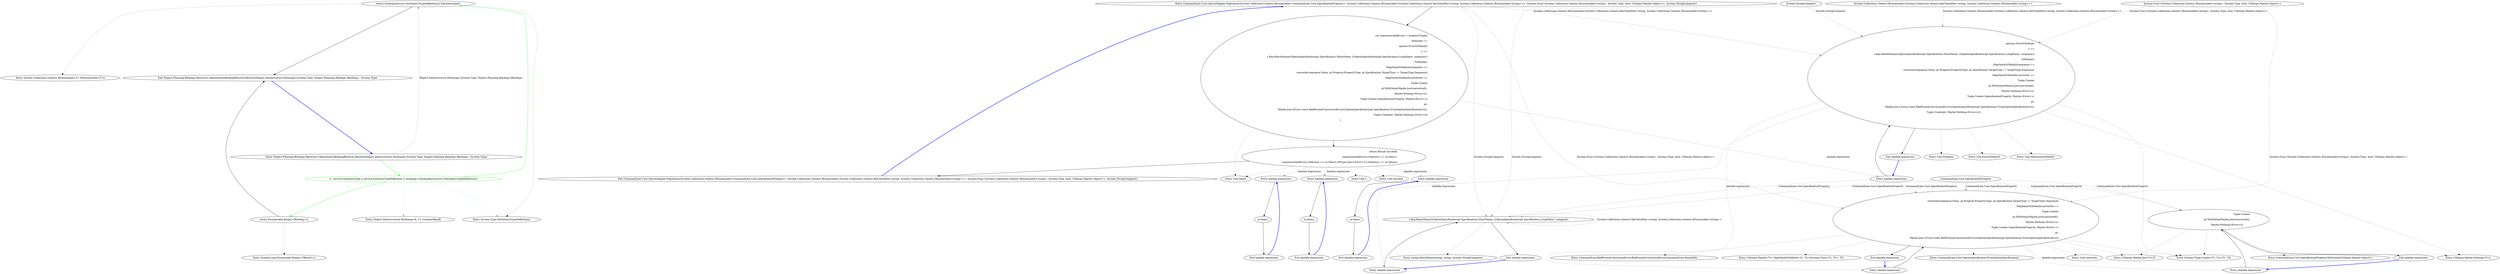 digraph  {
m0_8 [cluster="System.Collections.Generic.IEnumerable<T>.ToEnumerable<T>()", file="OpenGenericBindingResolver.cs", label="Entry System.Collections.Generic.IEnumerable<T>.ToEnumerable<T>()", span="40-40"];
m0_5 [cluster="System.Type.GetGenericTypeDefinition()", file="OpenGenericBindingResolver.cs", label="Entry System.Type.GetGenericTypeDefinition()", span="0-0"];
m0_0 [cluster="Ninject.Planning.Bindings.Resolvers.OpenGenericBindingResolver.Resolve(Ninject.Infrastructure.Multimap<System.Type, Ninject.Planning.Bindings.IBinding>, System.Type)", file="OpenGenericBindingResolver.cs", label="Entry Ninject.Planning.Bindings.Resolvers.OpenGenericBindingResolver.Resolve(Ninject.Infrastructure.Multimap<System.Type, Ninject.Planning.Bindings.IBinding>, System.Type)", span="32-32"];
m0_1 [cluster="Ninject.Planning.Bindings.Resolvers.OpenGenericBindingResolver.Resolve(Ninject.Infrastructure.Multimap<System.Type, Ninject.Planning.Bindings.IBinding>, System.Type)", color=green, community=0, file="OpenGenericBindingResolver.cs", label="2: !service.IsGenericType || service.IsGenericTypeDefinition || !bindings.ContainsKey(service.GetGenericTypeDefinition())", span="34-34"];
m0_3 [cluster="Ninject.Planning.Bindings.Resolvers.OpenGenericBindingResolver.Resolve(Ninject.Infrastructure.Multimap<System.Type, Ninject.Planning.Bindings.IBinding>, System.Type)", file="OpenGenericBindingResolver.cs", label="return bindings[service.GetGenericTypeDefinition()].ToEnumerable();", span="37-37"];
m0_2 [cluster="Ninject.Planning.Bindings.Resolvers.OpenGenericBindingResolver.Resolve(Ninject.Infrastructure.Multimap<System.Type, Ninject.Planning.Bindings.IBinding>, System.Type)", file="OpenGenericBindingResolver.cs", label="return Enumerable.Empty<IBinding>();", span="35-35"];
m0_4 [cluster="Ninject.Planning.Bindings.Resolvers.OpenGenericBindingResolver.Resolve(Ninject.Infrastructure.Multimap<System.Type, Ninject.Planning.Bindings.IBinding>, System.Type)", file="OpenGenericBindingResolver.cs", label="Exit Ninject.Planning.Bindings.Resolvers.OpenGenericBindingResolver.Resolve(Ninject.Infrastructure.Multimap<System.Type, Ninject.Planning.Bindings.IBinding>, System.Type)", span="32-32"];
m0_6 [cluster="Ninject.Infrastructure.Multimap<K, V>.ContainsKey(K)", file="OpenGenericBindingResolver.cs", label="Entry Ninject.Infrastructure.Multimap<K, V>.ContainsKey(K)", span="113-113"];
m0_7 [cluster="System.Linq.Enumerable.Empty<TResult>()", file="OpenGenericBindingResolver.cs", label="Entry System.Linq.Enumerable.Empty<TResult>()", span="0-0"];
m1_11 [cluster="Unk.ToMaybe", file="ResolutionExtensions.cs", label="Entry Unk.ToMaybe", span=""];
m1_13 [cluster="System.Tuple.Create<T1, T2>(T1, T2)", file="ResolutionExtensions.cs", label="Entry System.Tuple.Create<T1, T2>(T1, T2)", span="0-0"];
m1_30 [cluster="CommandLine.Core.SpecificationProperty.WithValue(CSharpx.Maybe<object>)", file="ResolutionExtensions.cs", label="Entry CommandLine.Core.SpecificationProperty.WithValue(CSharpx.Maybe<object>)", span="18-18"];
m1_5 [cluster="Unk.>", file="ResolutionExtensions.cs", label="Entry Unk.>", span=""];
m1_24 [cluster="CommandLine.Core.OptionSpecification.FromOptionSpecification()", file="ResolutionExtensions.cs", label="Entry CommandLine.Core.OptionSpecification.FromOptionSpecification()", span="15-15"];
m1_22 [cluster="Unk.converter", file="ResolutionExtensions.cs", label="Entry Unk.converter", span=""];
m1_25 [cluster="CSharpx.Maybe.Just<T>(T)", file="ResolutionExtensions.cs", label="Entry CSharpx.Maybe.Just<T>(T)", span="124-124"];
m1_0 [cluster="CommandLine.Core.OptionMapper.MapValues(System.Collections.Generic.IEnumerable<CommandLine.Core.SpecificationProperty>, System.Collections.Generic.IEnumerable<System.Collections.Generic.KeyValuePair<string, System.Collections.Generic.IEnumerable<string>>>, System.Func<System.Collections.Generic.IEnumerable<string>, System.Type, bool, CSharpx.Maybe<object>>, System.StringComparer)", file="ResolutionExtensions.cs", label="Entry CommandLine.Core.OptionMapper.MapValues(System.Collections.Generic.IEnumerable<CommandLine.Core.SpecificationProperty>, System.Collections.Generic.IEnumerable<System.Collections.Generic.KeyValuePair<string, System.Collections.Generic.IEnumerable<string>>>, System.Func<System.Collections.Generic.IEnumerable<string>, System.Type, bool, CSharpx.Maybe<object>>, System.StringComparer)", span="14-14"];
m1_1 [cluster="CommandLine.Core.OptionMapper.MapValues(System.Collections.Generic.IEnumerable<CommandLine.Core.SpecificationProperty>, System.Collections.Generic.IEnumerable<System.Collections.Generic.KeyValuePair<string, System.Collections.Generic.IEnumerable<string>>>, System.Func<System.Collections.Generic.IEnumerable<string>, System.Type, bool, CSharpx.Maybe<object>>, System.StringComparer)", file="ResolutionExtensions.cs", label="var sequencesAndErrors = propertyTuples\r\n                .Select(pt =>\r\n                    options.FirstOrDefault(\r\n                            s =>\r\n                            s.Key.MatchName(((OptionSpecification)pt.Specification).ShortName, ((OptionSpecification)pt.Specification).LongName, comparer))\r\n                               .ToMaybe()\r\n                               .MapValueOrDefault(sequence =>\r\n                                    converter(sequence.Value, pt.Property.PropertyType, pt.Specification.TargetType != TargetType.Sequence)\r\n                                    .MapValueOrDefault(converted =>\r\n                                            Tuple.Create(\r\n                                                pt.WithValue(Maybe.Just(converted)),\r\n                                                Maybe.Nothing<Error>()),\r\n                                            Tuple.Create<SpecificationProperty, Maybe<Error>>(\r\n                                                pt,\r\n                                                Maybe.Just<Error>(new BadFormatConversionError(((OptionSpecification)pt.Specification).FromOptionSpecification())))),\r\n                                Tuple.Create(pt, Maybe.Nothing<Error>()))\r\n                )", span="20-36"];
m1_2 [cluster="CommandLine.Core.OptionMapper.MapValues(System.Collections.Generic.IEnumerable<CommandLine.Core.SpecificationProperty>, System.Collections.Generic.IEnumerable<System.Collections.Generic.KeyValuePair<string, System.Collections.Generic.IEnumerable<string>>>, System.Func<System.Collections.Generic.IEnumerable<string>, System.Type, bool, CSharpx.Maybe<object>>, System.StringComparer)", file="ResolutionExtensions.cs", label="return Result.Succeed(\r\n                sequencesAndErrors.Select(se => se.Item1),\r\n                sequencesAndErrors.Select(se => se.Item2).OfType<Just<Error>>().Select(se => se.Value));", span="37-39"];
m1_3 [cluster="CommandLine.Core.OptionMapper.MapValues(System.Collections.Generic.IEnumerable<CommandLine.Core.SpecificationProperty>, System.Collections.Generic.IEnumerable<System.Collections.Generic.KeyValuePair<string, System.Collections.Generic.IEnumerable<string>>>, System.Func<System.Collections.Generic.IEnumerable<string>, System.Type, bool, CSharpx.Maybe<object>>, System.StringComparer)", file="ResolutionExtensions.cs", label="Exit CommandLine.Core.OptionMapper.MapValues(System.Collections.Generic.IEnumerable<CommandLine.Core.SpecificationProperty>, System.Collections.Generic.IEnumerable<System.Collections.Generic.KeyValuePair<string, System.Collections.Generic.IEnumerable<string>>>, System.Func<System.Collections.Generic.IEnumerable<string>, System.Type, bool, CSharpx.Maybe<object>>, System.StringComparer)", span="14-14"];
m1_18 [cluster="string.MatchName(string, string, System.StringComparer)", file="ResolutionExtensions.cs", label="Entry string.MatchName(string, string, System.StringComparer)", span="8-8"];
m1_23 [cluster="CommandLine.BadFormatConversionError.BadFormatConversionError(CommandLine.NameInfo)", file="ResolutionExtensions.cs", label="Entry CommandLine.BadFormatConversionError.BadFormatConversionError(CommandLine.NameInfo)", span="349-349"];
m1_26 [cluster="CSharpx.Maybe<T1>.MapValueOrDefault<T1, T2>(System.Func<T1, T2>, T2)", file="ResolutionExtensions.cs", label="Entry CSharpx.Maybe<T1>.MapValueOrDefault<T1, T2>(System.Func<T1, T2>, T2)", span="377-377"];
m1_6 [cluster="Unk.Succeed", file="ResolutionExtensions.cs", label="Entry Unk.Succeed", span=""];
m1_27 [cluster="lambda expression", file="ResolutionExtensions.cs", label="Entry lambda expression", span="28-31"];
m1_8 [cluster="lambda expression", file="ResolutionExtensions.cs", label="options.FirstOrDefault(\r\n                            s =>\r\n                            s.Key.MatchName(((OptionSpecification)pt.Specification).ShortName, ((OptionSpecification)pt.Specification).LongName, comparer))\r\n                               .ToMaybe()\r\n                               .MapValueOrDefault(sequence =>\r\n                                    converter(sequence.Value, pt.Property.PropertyType, pt.Specification.TargetType != TargetType.Sequence)\r\n                                    .MapValueOrDefault(converted =>\r\n                                            Tuple.Create(\r\n                                                pt.WithValue(Maybe.Just(converted)),\r\n                                                Maybe.Nothing<Error>()),\r\n                                            Tuple.Create<SpecificationProperty, Maybe<Error>>(\r\n                                                pt,\r\n                                                Maybe.Just<Error>(new BadFormatConversionError(((OptionSpecification)pt.Specification).FromOptionSpecification())))),\r\n                                Tuple.Create(pt, Maybe.Nothing<Error>()))", span="22-35"];
m1_16 [cluster="lambda expression", file="ResolutionExtensions.cs", label="s.Key.MatchName(((OptionSpecification)pt.Specification).ShortName, ((OptionSpecification)pt.Specification).LongName, comparer)", span="24-24"];
m1_20 [cluster="lambda expression", file="ResolutionExtensions.cs", label="converter(sequence.Value, pt.Property.PropertyType, pt.Specification.TargetType != TargetType.Sequence)\r\n                                    .MapValueOrDefault(converted =>\r\n                                            Tuple.Create(\r\n                                                pt.WithValue(Maybe.Just(converted)),\r\n                                                Maybe.Nothing<Error>()),\r\n                                            Tuple.Create<SpecificationProperty, Maybe<Error>>(\r\n                                                pt,\r\n                                                Maybe.Just<Error>(new BadFormatConversionError(((OptionSpecification)pt.Specification).FromOptionSpecification()))))", span="27-34"];
m1_7 [cluster="lambda expression", file="ResolutionExtensions.cs", label="Entry lambda expression", span="21-35"];
m1_31 [cluster="lambda expression", file="ResolutionExtensions.cs", label="Entry lambda expression", span="38-38"];
m1_34 [cluster="lambda expression", file="ResolutionExtensions.cs", label="Entry lambda expression", span="39-39"];
m1_37 [cluster="lambda expression", file="ResolutionExtensions.cs", label="Entry lambda expression", span="39-39"];
m1_28 [cluster="lambda expression", file="ResolutionExtensions.cs", label="Tuple.Create(\r\n                                                pt.WithValue(Maybe.Just(converted)),\r\n                                                Maybe.Nothing<Error>())", span="29-31"];
m1_9 [cluster="lambda expression", file="ResolutionExtensions.cs", label="Exit lambda expression", span="21-35"];
m1_15 [cluster="lambda expression", file="ResolutionExtensions.cs", label="Entry lambda expression", span="23-24"];
m1_19 [cluster="lambda expression", file="ResolutionExtensions.cs", label="Entry lambda expression", span="26-34"];
m1_17 [cluster="lambda expression", file="ResolutionExtensions.cs", label="Exit lambda expression", span="23-24"];
m1_21 [cluster="lambda expression", file="ResolutionExtensions.cs", label="Exit lambda expression", span="26-34"];
m1_29 [cluster="lambda expression", file="ResolutionExtensions.cs", label="Exit lambda expression", span="28-31"];
m1_32 [cluster="lambda expression", file="ResolutionExtensions.cs", label="se.Item1", span="38-38"];
m1_33 [cluster="lambda expression", file="ResolutionExtensions.cs", label="Exit lambda expression", span="38-38"];
m1_35 [cluster="lambda expression", file="ResolutionExtensions.cs", label="se.Item2", span="39-39"];
m1_36 [cluster="lambda expression", file="ResolutionExtensions.cs", label="Exit lambda expression", span="39-39"];
m1_38 [cluster="lambda expression", file="ResolutionExtensions.cs", label="se.Value", span="39-39"];
m1_39 [cluster="lambda expression", file="ResolutionExtensions.cs", label="Exit lambda expression", span="39-39"];
m1_12 [cluster="CSharpx.Maybe.Nothing<T>()", file="ResolutionExtensions.cs", label="Entry CSharpx.Maybe.Nothing<T>()", span="116-116"];
m1_10 [cluster="Unk.FirstOrDefault", file="ResolutionExtensions.cs", label="Entry Unk.FirstOrDefault", span=""];
m1_14 [cluster="Unk.MapValueOrDefault", file="ResolutionExtensions.cs", label="Entry Unk.MapValueOrDefault", span=""];
m1_4 [cluster="Unk.Select", file="ResolutionExtensions.cs", label="Entry Unk.Select", span=""];
m1_40 [file="ResolutionExtensions.cs", label="System.Collections.Generic.IEnumerable<System.Collections.Generic.KeyValuePair<string, System.Collections.Generic.IEnumerable<string>>>", span=""];
m1_41 [file="ResolutionExtensions.cs", label="System.Func<System.Collections.Generic.IEnumerable<string>, System.Type, bool, CSharpx.Maybe<object>>", span=""];
m1_42 [file="ResolutionExtensions.cs", label="System.StringComparer", span=""];
m1_43 [file="ResolutionExtensions.cs", label="CommandLine.Core.SpecificationProperty", span=""];
m0_0 -> m0_1  [color=green, key=0, style=solid];
m0_0 -> m0_3  [color=darkseagreen4, key=1, label="Ninject.Infrastructure.Multimap<System.Type, Ninject.Planning.Bindings.IBinding>", style=dashed];
m0_1 -> m0_2  [color=green, key=0, style=solid];
m0_1 -> m0_3  [color=green, key=0, style=solid];
m0_1 -> m0_5  [color=green, key=2, style=dotted];
m0_1 -> m0_6  [color=green, key=2, style=dotted];
m0_3 -> m0_4  [key=0, style=solid];
m0_3 -> m0_5  [key=2, style=dotted];
m0_3 -> m0_8  [key=2, style=dotted];
m0_2 -> m0_4  [key=0, style=solid];
m0_2 -> m0_7  [key=2, style=dotted];
m0_4 -> m0_0  [color=blue, key=0, style=bold];
m1_0 -> m1_1  [key=0, style=solid];
m1_0 -> m1_8  [color=darkseagreen4, key=1, label="System.Collections.Generic.IEnumerable<System.Collections.Generic.KeyValuePair<string, System.Collections.Generic.IEnumerable<string>>>", style=dashed];
m1_0 -> m1_16  [color=darkseagreen4, key=1, label="System.StringComparer", style=dashed];
m1_0 -> m1_20  [color=darkseagreen4, key=1, label="System.Func<System.Collections.Generic.IEnumerable<string>, System.Type, bool, CSharpx.Maybe<object>>", style=dashed];
m1_1 -> m1_2  [key=0, style=solid];
m1_1 -> m1_4  [key=2, style=dotted];
m1_1 -> m1_7  [color=darkseagreen4, key=1, label="lambda expression", style=dashed];
m1_2 -> m1_3  [key=0, style=solid];
m1_2 -> m1_4  [key=2, style=dotted];
m1_2 -> m1_5  [key=2, style=dotted];
m1_2 -> m1_6  [key=2, style=dotted];
m1_2 -> m1_31  [color=darkseagreen4, key=1, label="lambda expression", style=dashed];
m1_2 -> m1_34  [color=darkseagreen4, key=1, label="lambda expression", style=dashed];
m1_2 -> m1_37  [color=darkseagreen4, key=1, label="lambda expression", style=dashed];
m1_3 -> m1_0  [color=blue, key=0, style=bold];
m1_27 -> m1_28  [key=0, style=solid];
m1_8 -> m1_9  [key=0, style=solid];
m1_8 -> m1_10  [key=2, style=dotted];
m1_8 -> m1_11  [key=2, style=dotted];
m1_8 -> m1_12  [key=2, style=dotted];
m1_8 -> m1_13  [key=2, style=dotted];
m1_8 -> m1_14  [key=2, style=dotted];
m1_8 -> m1_15  [color=darkseagreen4, key=1, label="lambda expression", style=dashed];
m1_8 -> m1_19  [color=darkseagreen4, key=1, label="lambda expression", style=dashed];
m1_16 -> m1_17  [key=0, style=solid];
m1_16 -> m1_18  [key=2, style=dotted];
m1_16 -> m1_16  [color=darkseagreen4, key=1, label="System.Collections.Generic.KeyValuePair<string, System.Collections.Generic.IEnumerable<string>>", style=dashed];
m1_20 -> m1_21  [key=0, style=solid];
m1_20 -> m1_22  [key=2, style=dotted];
m1_20 -> m1_23  [key=2, style=dotted];
m1_20 -> m1_24  [key=2, style=dotted];
m1_20 -> m1_25  [key=2, style=dotted];
m1_20 -> m1_13  [key=2, style=dotted];
m1_20 -> m1_26  [key=2, style=dotted];
m1_20 -> m1_27  [color=darkseagreen4, key=1, label="lambda expression", style=dashed];
m1_7 -> m1_8  [key=0, style=solid];
m1_7 -> m1_16  [color=darkseagreen4, key=1, label="CommandLine.Core.SpecificationProperty", style=dashed];
m1_7 -> m1_20  [color=darkseagreen4, key=1, label="CommandLine.Core.SpecificationProperty", style=dashed];
m1_7 -> m1_28  [color=darkseagreen4, key=1, label="CommandLine.Core.SpecificationProperty", style=dashed];
m1_31 -> m1_32  [key=0, style=solid];
m1_34 -> m1_35  [key=0, style=solid];
m1_37 -> m1_38  [key=0, style=solid];
m1_28 -> m1_29  [key=0, style=solid];
m1_28 -> m1_25  [key=2, style=dotted];
m1_28 -> m1_30  [key=2, style=dotted];
m1_28 -> m1_12  [key=2, style=dotted];
m1_28 -> m1_13  [key=2, style=dotted];
m1_9 -> m1_7  [color=blue, key=0, style=bold];
m1_15 -> m1_16  [key=0, style=solid];
m1_19 -> m1_20  [key=0, style=solid];
m1_17 -> m1_15  [color=blue, key=0, style=bold];
m1_21 -> m1_19  [color=blue, key=0, style=bold];
m1_29 -> m1_27  [color=blue, key=0, style=bold];
m1_32 -> m1_33  [key=0, style=solid];
m1_33 -> m1_31  [color=blue, key=0, style=bold];
m1_35 -> m1_36  [key=0, style=solid];
m1_36 -> m1_34  [color=blue, key=0, style=bold];
m1_38 -> m1_39  [key=0, style=solid];
m1_39 -> m1_37  [color=blue, key=0, style=bold];
m1_40 -> m1_8  [color=darkseagreen4, key=1, label="System.Collections.Generic.IEnumerable<System.Collections.Generic.KeyValuePair<string, System.Collections.Generic.IEnumerable<string>>>", style=dashed];
m1_41 -> m1_8  [color=darkseagreen4, key=1, label="System.Func<System.Collections.Generic.IEnumerable<string>, System.Type, bool, CSharpx.Maybe<object>>", style=dashed];
m1_41 -> m1_20  [color=darkseagreen4, key=1, label="System.Func<System.Collections.Generic.IEnumerable<string>, System.Type, bool, CSharpx.Maybe<object>>", style=dashed];
m1_42 -> m1_8  [color=darkseagreen4, key=1, label="System.StringComparer", style=dashed];
m1_42 -> m1_16  [color=darkseagreen4, key=1, label="System.StringComparer", style=dashed];
m1_43 -> m1_16  [color=darkseagreen4, key=1, label="CommandLine.Core.SpecificationProperty", style=dashed];
m1_43 -> m1_20  [color=darkseagreen4, key=1, label="CommandLine.Core.SpecificationProperty", style=dashed];
m1_43 -> m1_28  [color=darkseagreen4, key=1, label="CommandLine.Core.SpecificationProperty", style=dashed];
}
